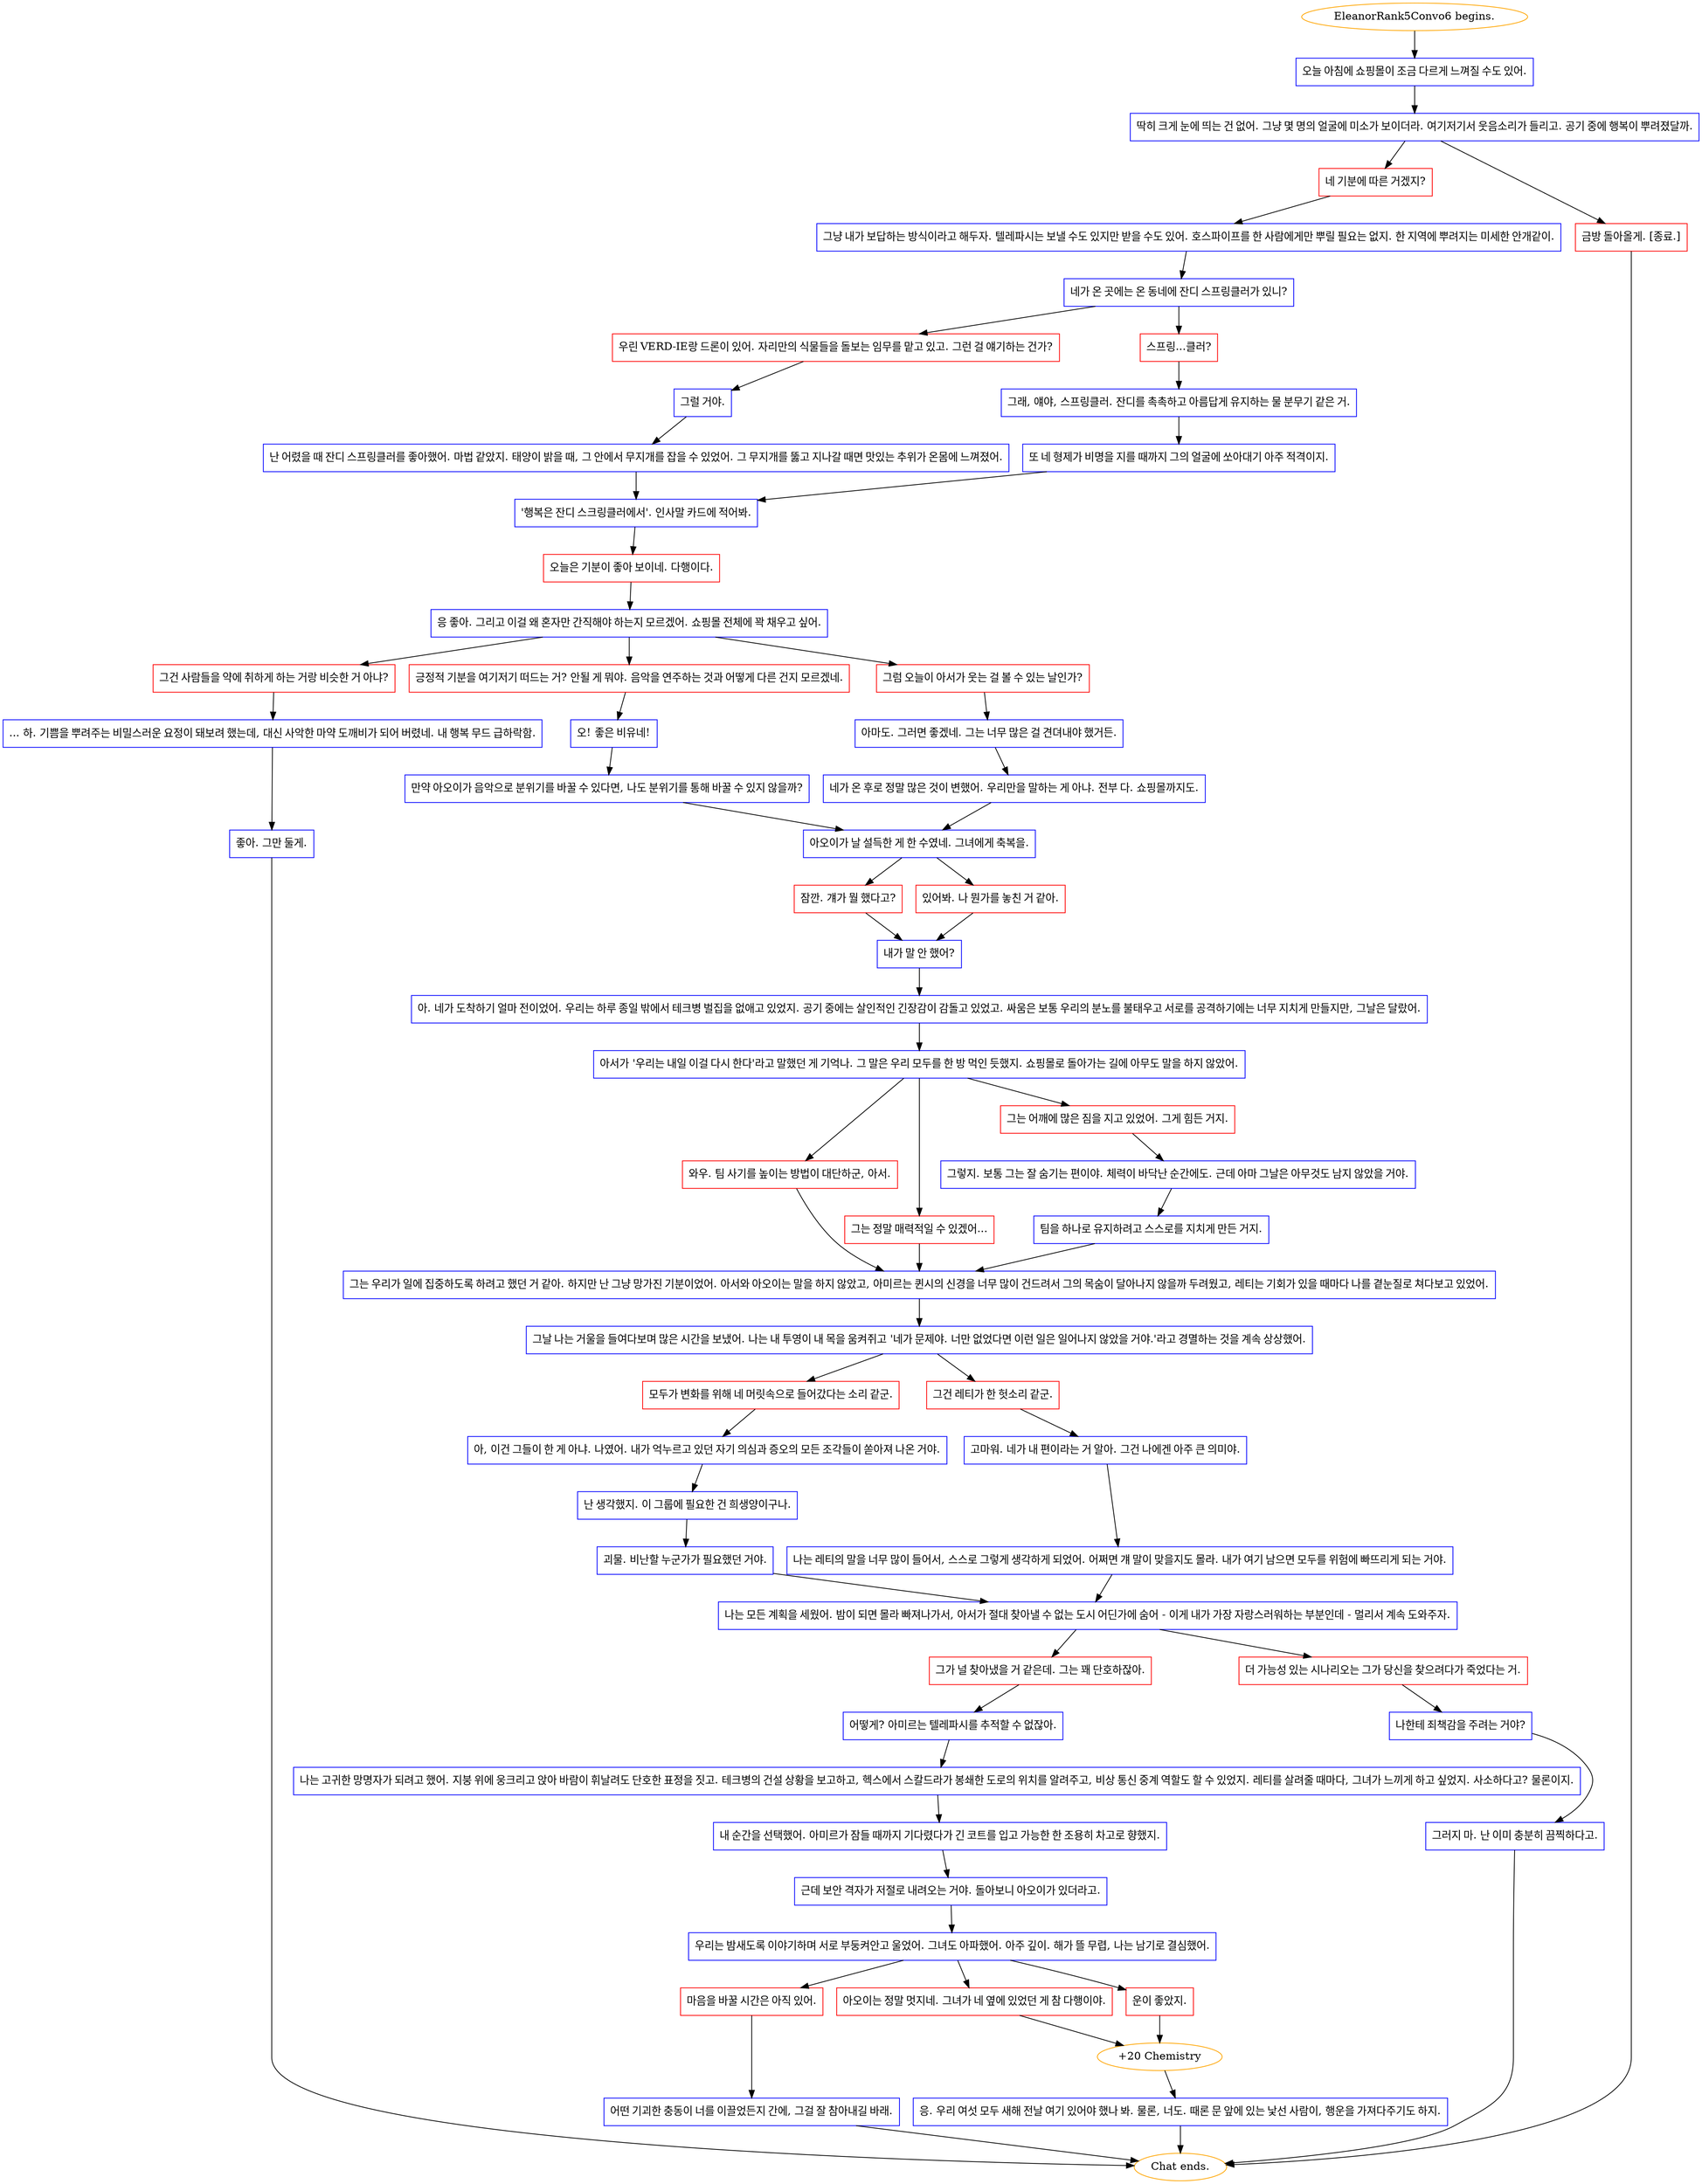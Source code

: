 digraph {
	"EleanorRank5Convo6 begins." [color=orange];
		"EleanorRank5Convo6 begins." -> j2825908633;
	j2825908633 [label="오늘 아침에 쇼핑몰이 조금 다르게 느껴질 수도 있어.",shape=box,color=blue];
		j2825908633 -> j4124356295;
	j4124356295 [label="딱히 크게 눈에 띄는 건 없어. 그냥 몇 명의 얼굴에 미소가 보이더라. 여기저기서 웃음소리가 들리고. 공기 중에 행복이 뿌려졌달까.",shape=box,color=blue];
		j4124356295 -> j1241220634;
		j4124356295 -> j2542809577;
	j1241220634 [label="네 기분에 따른 거겠지?",shape=box,color=red];
		j1241220634 -> j2057330099;
	j2542809577 [label="금방 돌아올게. [종료.]",shape=box,color=red];
		j2542809577 -> "Chat ends.";
	j2057330099 [label="그냥 내가 보답하는 방식이라고 해두자. 텔레파시는 보낼 수도 있지만 받을 수도 있어. 호스파이프를 한 사람에게만 뿌릴 필요는 없지. 한 지역에 뿌려지는 미세한 안개같이.",shape=box,color=blue];
		j2057330099 -> j1331288261;
	"Chat ends." [color=orange];
	j1331288261 [label="네가 온 곳에는 온 동네에 잔디 스프링클러가 있니?",shape=box,color=blue];
		j1331288261 -> j3078444690;
		j1331288261 -> j1213201661;
	j3078444690 [label="우린 VERD-IE랑 드론이 있어. 자리만의 식물들을 돌보는 임무를 맡고 있고. 그런 걸 얘기하는 건가?",shape=box,color=red];
		j3078444690 -> j1255701196;
	j1213201661 [label="스프링...클러?",shape=box,color=red];
		j1213201661 -> j1904655063;
	j1255701196 [label="그럴 거야.",shape=box,color=blue];
		j1255701196 -> j4251130147;
	j1904655063 [label="그래, 얘야, 스프링클러. 잔디를 촉촉하고 아름답게 유지하는 물 분무기 같은 거.",shape=box,color=blue];
		j1904655063 -> j2133703454;
	j4251130147 [label="난 어렸을 때 잔디 스프링클러를 좋아했어. 마법 같았지. 태양이 밝을 때, 그 안에서 무지개를 잡을 수 있었어. 그 무지개를 뚫고 지나갈 때면 맛있는 추위가 온몸에 느껴졌어.",shape=box,color=blue];
		j4251130147 -> j2476781869;
	j2133703454 [label="또 네 형제가 비명을 지를 때까지 그의 얼굴에 쏘아대기 아주 적격이지.",shape=box,color=blue];
		j2133703454 -> j2476781869;
	j2476781869 [label="'행복은 잔디 스크링클러에서'. 인사말 카드에 적어봐.",shape=box,color=blue];
		j2476781869 -> j2369324270;
	j2369324270 [label="오늘은 기분이 좋아 보이네. 다행이다.",shape=box,color=red];
		j2369324270 -> j466533556;
	j466533556 [label="응 좋아. 그리고 이걸 왜 혼자만 간직해야 하는지 모르겠어. 쇼핑몰 전체에 꽉 채우고 싶어.",shape=box,color=blue];
		j466533556 -> j1164561382;
		j466533556 -> j1054134337;
		j466533556 -> j4224586798;
	j1164561382 [label="그건 사람들을 약에 취하게 하는 거랑 비슷한 거 아냐?",shape=box,color=red];
		j1164561382 -> j3652845616;
	j1054134337 [label="긍정적 기분을 여기저기 떠드는 거? 안될 게 뭐야. 음악을 연주하는 것과 어떻게 다른 건지 모르겠네.",shape=box,color=red];
		j1054134337 -> j3012079835;
	j4224586798 [label="그럼 오늘이 아서가 웃는 걸 볼 수 있는 날인가?",shape=box,color=red];
		j4224586798 -> j2147539700;
	j3652845616 [label="... 하. 기쁨을 뿌려주는 비밀스러운 요정이 돼보려 했는데, 대신 사악한 마약 도깨비가 되어 버렸네. 내 행복 무드 급하락함.",shape=box,color=blue];
		j3652845616 -> j3904081019;
	j3012079835 [label="오! 좋은 비유네!",shape=box,color=blue];
		j3012079835 -> j12823994;
	j2147539700 [label="아마도. 그러면 좋겠네. 그는 너무 많은 걸 견뎌내야 했거든.",shape=box,color=blue];
		j2147539700 -> j3537160277;
	j3904081019 [label="좋아. 그만 둘게.",shape=box,color=blue];
		j3904081019 -> "Chat ends.";
	j12823994 [label="만약 아오이가 음악으로 분위기를 바꿀 수 있다면, 나도 분위기를 통해 바꿀 수 있지 않을까?",shape=box,color=blue];
		j12823994 -> j3550232308;
	j3537160277 [label="네가 온 후로 정말 많은 것이 변했어. 우리만을 말하는 게 아냐. 전부 다. 쇼핑몰까지도.",shape=box,color=blue];
		j3537160277 -> j3550232308;
	j3550232308 [label="아오이가 날 설득한 게 한 수였네. 그녀에게 축복을.",shape=box,color=blue];
		j3550232308 -> j454082235;
		j3550232308 -> j2522126676;
	j454082235 [label="잠깐. 걔가 뭘 했다고?",shape=box,color=red];
		j454082235 -> j2440344349;
	j2522126676 [label="있어봐. 나 뭔가를 놓친 거 같아.",shape=box,color=red];
		j2522126676 -> j2440344349;
	j2440344349 [label="내가 말 안 했어?",shape=box,color=blue];
		j2440344349 -> j791630673;
	j791630673 [label="아. 네가 도착하기 얼마 전이었어. 우리는 하루 종일 밖에서 테크병 벌집을 없애고 있었지. 공기 중에는 살인적인 긴장감이 감돌고 있었고. 싸움은 보통 우리의 분노를 불태우고 서로를 공격하기에는 너무 지치게 만들지만, 그날은 달랐어.",shape=box,color=blue];
		j791630673 -> j2466497636;
	j2466497636 [label="아서가 '우리는 내일 이걸 다시 한다'라고 말했던 게 기억나. 그 말은 우리 모두를 한 방 먹인 듯했지. 쇼핑몰로 돌아가는 길에 아무도 말을 하지 않았어.",shape=box,color=blue];
		j2466497636 -> j3154050659;
		j2466497636 -> j1416281435;
		j2466497636 -> j387232807;
	j3154050659 [label="와우. 팀 사기를 높이는 방법이 대단하군, 아서.",shape=box,color=red];
		j3154050659 -> j2626066361;
	j1416281435 [label="그는 정말 매력적일 수 있겠어...",shape=box,color=red];
		j1416281435 -> j2626066361;
	j387232807 [label="그는 어깨에 많은 짐을 지고 있었어. 그게 힘든 거지.",shape=box,color=red];
		j387232807 -> j1000040649;
	j2626066361 [label="그는 우리가 일에 집중하도록 하려고 했던 거 같아. 하지만 난 그냥 망가진 기분이었어. 아서와 아오이는 말을 하지 않았고, 아미르는 퀸시의 신경을 너무 많이 건드려서 그의 목숨이 달아나지 않을까 두려웠고, 레티는 기회가 있을 때마다 나를 곁눈질로 쳐다보고 있었어.",shape=box,color=blue];
		j2626066361 -> j3429569785;
	j1000040649 [label="그렇지. 보통 그는 잘 숨기는 편이야. 체력이 바닥난 순간에도. 근데 아마 그날은 아무것도 남지 않았을 거야.",shape=box,color=blue];
		j1000040649 -> j2637595033;
	j3429569785 [label="그날 나는 거울을 들여다보며 많은 시간을 보냈어. 나는 내 투영이 내 목을 움켜쥐고 '네가 문제야. 너만 없었다면 이런 일은 일어나지 않았을 거야.'라고 경멸하는 것을 계속 상상했어.",shape=box,color=blue];
		j3429569785 -> j4185364832;
		j3429569785 -> j1541639227;
	j2637595033 [label="팀을 하나로 유지하려고 스스로를 지치게 만든 거지.",shape=box,color=blue];
		j2637595033 -> j2626066361;
	j4185364832 [label="모두가 변화를 위해 네 머릿속으로 들어갔다는 소리 같군.",shape=box,color=red];
		j4185364832 -> j372716679;
	j1541639227 [label="그건 레티가 한 헛소리 같군.",shape=box,color=red];
		j1541639227 -> j143949411;
	j372716679 [label="아, 이건 그들이 한 게 아냐. 나였어. 내가 억누르고 있던 자기 의심과 증오의 모든 조각들이 쏟아져 나온 거야.",shape=box,color=blue];
		j372716679 -> j2935174135;
	j143949411 [label="고마워. 네가 내 편이라는 거 알아. 그건 나에겐 아주 큰 의미야.",shape=box,color=blue];
		j143949411 -> j1747027110;
	j2935174135 [label="난 생각했지. 이 그룹에 필요한 건 희생양이구나.",shape=box,color=blue];
		j2935174135 -> j184248053;
	j1747027110 [label="나는 레티의 말을 너무 많이 들어서, 스스로 그렇게 생각하게 되었어. 어쩌면 걔 말이 맞을지도 몰라. 내가 여기 남으면 모두를 위험에 빠뜨리게 되는 거야.",shape=box,color=blue];
		j1747027110 -> j2014692922;
	j184248053 [label="괴물. 비난할 누군가가 필요했던 거야.",shape=box,color=blue];
		j184248053 -> j2014692922;
	j2014692922 [label="나는 모든 계획을 세웠어. 밤이 되면 몰라 빠져나가서, 아서가 절대 찾아낼 수 없는 도시 어딘가에 숨어 - 이게 내가 가장 자랑스러워하는 부분인데 - 멀리서 계속 도와주자.",shape=box,color=blue];
		j2014692922 -> j3655242541;
		j2014692922 -> j1930021127;
	j3655242541 [label="그가 널 찾아냈을 거 같은데. 그는 꽤 단호하잖아.",shape=box,color=red];
		j3655242541 -> j2889014441;
	j1930021127 [label="더 가능성 있는 시나리오는 그가 당신을 찾으려다가 죽었다는 거.",shape=box,color=red];
		j1930021127 -> j2901381744;
	j2889014441 [label="어떻게? 아미르는 텔레파시를 추적할 수 없잖아.",shape=box,color=blue];
		j2889014441 -> j28792526;
	j2901381744 [label="나한테 죄책감을 주려는 거야?",shape=box,color=blue];
		j2901381744 -> j480573891;
	j28792526 [label="나는 고귀한 망명자가 되려고 했어. 지붕 위에 웅크리고 앉아 바람이 휘날려도 단호한 표정을 짓고. 테크병의 건설 상황을 보고하고, 헥스에서 스칼드라가 봉쇄한 도로의 위치를 알려주고, 비상 통신 중계 역할도 할 수 있었지. 레티를 살려줄 때마다, 그녀가 느끼게 하고 싶었지. 사소하다고? 물론이지.",shape=box,color=blue];
		j28792526 -> j917337495;
	j480573891 [label="그러지 마. 난 이미 충분히 끔찍하다고.",shape=box,color=blue];
		j480573891 -> "Chat ends.";
	j917337495 [label="내 순간을 선택했어. 아미르가 잠들 때까지 기다렸다가 긴 코트를 입고 가능한 한 조용히 차고로 향했지.",shape=box,color=blue];
		j917337495 -> j2359831039;
	j2359831039 [label="근데 보안 격자가 저절로 내려오는 거야. 돌아보니 아오이가 있더라고.",shape=box,color=blue];
		j2359831039 -> j3387281920;
	j3387281920 [label="우리는 밤새도록 이야기하며 서로 부둥켜안고 울었어. 그녀도 아파했어. 아주 깊이. 해가 뜰 무렵, 나는 남기로 결심했어.",shape=box,color=blue];
		j3387281920 -> j3871464558;
		j3387281920 -> j3015709067;
		j3387281920 -> j635533298;
	j3871464558 [label="마음을 바꿀 시간은 아직 있어.",shape=box,color=red];
		j3871464558 -> j881742742;
	j3015709067 [label="아오이는 정말 멋지네. 그녀가 네 옆에 있었던 게 참 다행이야.",shape=box,color=red];
		j3015709067 -> j3173304557;
	j635533298 [label="운이 좋았지.",shape=box,color=red];
		j635533298 -> j3173304557;
	j881742742 [label="어떤 기괴한 충동이 너를 이끌었든지 간에, 그걸 잘 참아내길 바래.",shape=box,color=blue];
		j881742742 -> "Chat ends.";
	j3173304557 [label="+20 Chemistry",color=orange];
		j3173304557 -> j1597801304;
	j1597801304 [label="응. 우리 여섯 모두 새해 전날 여기 있어야 했나 봐. 물론, 너도. 때론 문 앞에 있는 낯선 사람이, 행운을 가져다주기도 하지.",shape=box,color=blue];
		j1597801304 -> "Chat ends.";
}